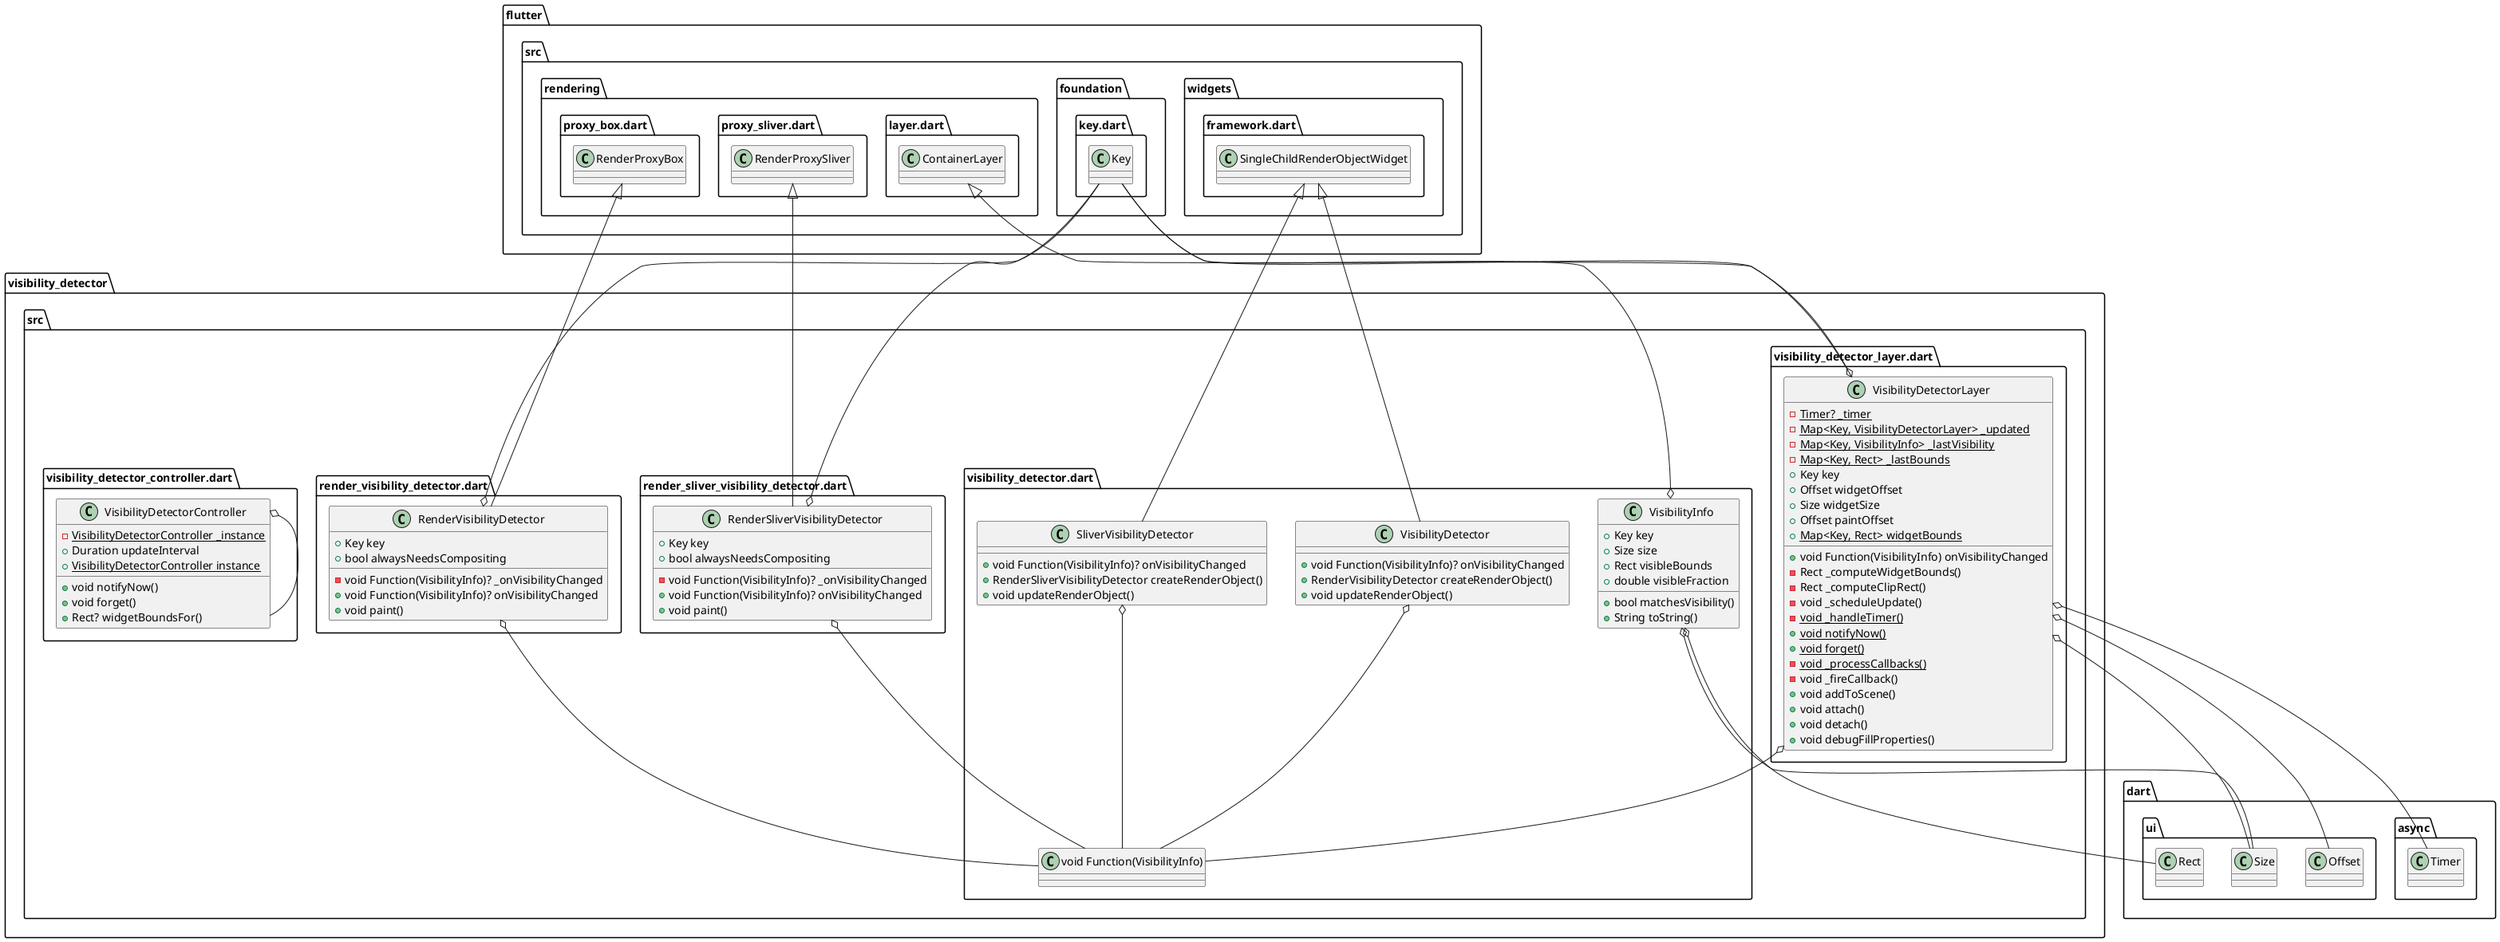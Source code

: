 @startuml
set namespaceSeparator ::

class "visibility_detector::src::render_sliver_visibility_detector.dart::RenderSliverVisibilityDetector" {
  +Key key
  -void Function(VisibilityInfo)? _onVisibilityChanged
  +void Function(VisibilityInfo)? onVisibilityChanged
  +bool alwaysNeedsCompositing
  +void paint()
}

"visibility_detector::src::render_sliver_visibility_detector.dart::RenderSliverVisibilityDetector" o-- "flutter::src::foundation::key.dart::Key"
"visibility_detector::src::render_sliver_visibility_detector.dart::RenderSliverVisibilityDetector" o-- "visibility_detector::src::visibility_detector.dart::void Function(VisibilityInfo)"
"flutter::src::rendering::proxy_sliver.dart::RenderProxySliver" <|-- "visibility_detector::src::render_sliver_visibility_detector.dart::RenderSliverVisibilityDetector"

class "visibility_detector::src::render_visibility_detector.dart::RenderVisibilityDetector" {
  +Key key
  -void Function(VisibilityInfo)? _onVisibilityChanged
  +void Function(VisibilityInfo)? onVisibilityChanged
  +bool alwaysNeedsCompositing
  +void paint()
}

"visibility_detector::src::render_visibility_detector.dart::RenderVisibilityDetector" o-- "flutter::src::foundation::key.dart::Key"
"visibility_detector::src::render_visibility_detector.dart::RenderVisibilityDetector" o-- "visibility_detector::src::visibility_detector.dart::void Function(VisibilityInfo)"
"flutter::src::rendering::proxy_box.dart::RenderProxyBox" <|-- "visibility_detector::src::render_visibility_detector.dart::RenderVisibilityDetector"

class "visibility_detector::src::visibility_detector.dart::VisibilityDetector" {
  +void Function(VisibilityInfo)? onVisibilityChanged
  +RenderVisibilityDetector createRenderObject()
  +void updateRenderObject()
}

"visibility_detector::src::visibility_detector.dart::VisibilityDetector" o-- "visibility_detector::src::visibility_detector.dart::void Function(VisibilityInfo)"
"flutter::src::widgets::framework.dart::SingleChildRenderObjectWidget" <|-- "visibility_detector::src::visibility_detector.dart::VisibilityDetector"

class "visibility_detector::src::visibility_detector.dart::SliverVisibilityDetector" {
  +void Function(VisibilityInfo)? onVisibilityChanged
  +RenderSliverVisibilityDetector createRenderObject()
  +void updateRenderObject()
}

"visibility_detector::src::visibility_detector.dart::SliverVisibilityDetector" o-- "visibility_detector::src::visibility_detector.dart::void Function(VisibilityInfo)"
"flutter::src::widgets::framework.dart::SingleChildRenderObjectWidget" <|-- "visibility_detector::src::visibility_detector.dart::SliverVisibilityDetector"

class "visibility_detector::src::visibility_detector.dart::VisibilityInfo" {
  +Key key
  +Size size
  +Rect visibleBounds
  +double visibleFraction
  +bool matchesVisibility()
  +String toString()
}

"visibility_detector::src::visibility_detector.dart::VisibilityInfo" o-- "flutter::src::foundation::key.dart::Key"
"visibility_detector::src::visibility_detector.dart::VisibilityInfo" o-- "dart::ui::Size"
"visibility_detector::src::visibility_detector.dart::VisibilityInfo" o-- "dart::ui::Rect"

class "visibility_detector::src::visibility_detector_layer.dart::VisibilityDetectorLayer" {
  {static} -Timer? _timer
  {static} -Map<Key, VisibilityDetectorLayer> _updated
  {static} -Map<Key, VisibilityInfo> _lastVisibility
  {static} -Map<Key, Rect> _lastBounds
  +Key key
  +Offset widgetOffset
  +Size widgetSize
  +Offset paintOffset
  +void Function(VisibilityInfo) onVisibilityChanged
  {static} +Map<Key, Rect> widgetBounds
  -Rect _computeWidgetBounds()
  -Rect _computeClipRect()
  -void _scheduleUpdate()
  {static} -void _handleTimer()
  {static} +void notifyNow()
  {static} +void forget()
  {static} -void _processCallbacks()
  -void _fireCallback()
  +void addToScene()
  +void attach()
  +void detach()
  +void debugFillProperties()
}

"visibility_detector::src::visibility_detector_layer.dart::VisibilityDetectorLayer" o-- "dart::async::Timer"
"visibility_detector::src::visibility_detector_layer.dart::VisibilityDetectorLayer" o-- "flutter::src::foundation::key.dart::Key"
"visibility_detector::src::visibility_detector_layer.dart::VisibilityDetectorLayer" o-- "dart::ui::Offset"
"visibility_detector::src::visibility_detector_layer.dart::VisibilityDetectorLayer" o-- "dart::ui::Size"
"visibility_detector::src::visibility_detector_layer.dart::VisibilityDetectorLayer" o-- "visibility_detector::src::visibility_detector.dart::void Function(VisibilityInfo)"
"flutter::src::rendering::layer.dart::ContainerLayer" <|-- "visibility_detector::src::visibility_detector_layer.dart::VisibilityDetectorLayer"

class "visibility_detector::src::visibility_detector_controller.dart::VisibilityDetectorController" {
  {static} -VisibilityDetectorController _instance
  +Duration updateInterval
  {static} +VisibilityDetectorController instance
  +void notifyNow()
  +void forget()
  +Rect? widgetBoundsFor()
}

"visibility_detector::src::visibility_detector_controller.dart::VisibilityDetectorController" o-- "visibility_detector::src::visibility_detector_controller.dart::VisibilityDetectorController"


@enduml